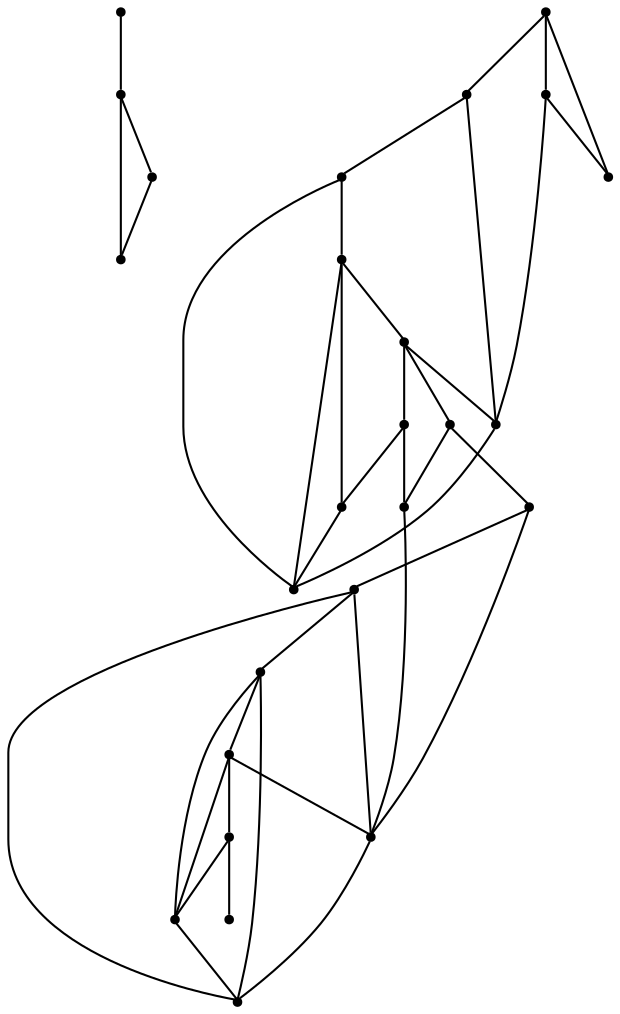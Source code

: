 graph {
  node [shape=point,comment="{\"directed\":false,\"doi\":\"10.1007/11618058_25\",\"figure\":\"7\"}"]

  v0 [pos="1408.8203624636628,623.5890755286587"]
  v1 [pos="1503.1962981468023,623.5890755286587"]
  v2 [pos="1408.8203624636626,293.3474589616827"]
  v3 [pos="1503.1962981468023,293.3474589616827"]
  v4 [pos="313.0373864462209,623.3390857011847"]
  v5 [pos="407.409125181686,623.3390857011847"]
  v6 [pos="501.780832122093,623.3390857011847"]
  v7 [pos="596.1525549600291,623.3390857011847"]
  v8 [pos="690.5242936954941,623.3390857011847"]
  v9 [pos="784.8960006359011,623.3390857011847"]
  v10 [pos="879.2718727289244,623.3390857011847"]
  v11 [pos="973.6436114643894,623.3390857011847"]
  v12 [pos="1068.0153343023255,623.3390857011847"]
  v13 [pos="1162.3870412427327,623.3390857011847"]
  v14 [pos="1256.7587799781977,623.3390857011847"]
  v15 [pos="313.0373864462209,293.09330475636045"]
  v16 [pos="407.409125181686,293.09330475636034"]
  v17 [pos="501.780832122093,293.09330475636045"]
  v18 [pos="596.1525549600291,293.09330475636045"]
  v19 [pos="690.5242936954941,293.09330475636034"]
  v20 [pos="784.8960006359011,293.09330475636045"]
  v21 [pos="879.2718727289244,293.09330475636045"]
  v22 [pos="973.6436114643894,293.09330475636045"]
  v23 [pos="1068.0153343023255,293.09330475636045"]
  v24 [pos="1162.3870412427325,293.09330475636045"]
  v25 [pos="1256.7587799781977,293.09330475636034"]

  v0 -- v2 [id="-1",pos="1408.8203624636628,623.5890755286587 1352.8642078488372,622.826581123548 1352.8642078488372,622.826581123548 1352.8642078488372,622.826581123548 1355.347910610465,608.3932925493292 1355.347910610465,608.3932925493292 1355.347910610465,608.3932925493292 1358.0901707848836,593.9808576534958 1363.5744367732557,565.1473412146938 1361.9325399709303,535.9682132036261 1360.2905159883721,506.7850161821417 1351.5222020348838,477.25569896208964 1345.6127725290698,445.30989818083964 1339.7033430232557,413.36002838917295 1336.6527979651162,378.9931664100063 1337.7530341569768,353.2932966183396 1338.8573401162791,327.59317251352195 1344.1083575581395,310.5681786170376 1346.7338662790698,302.0517398149542 1349.359375,293.53911571013646 1349.359375,293.53911571013646 1349.359375,293.53911571013646 1408.8203624636626,293.3474589616827 1408.8203624636626,293.3474589616827 1408.8203624636626,293.3474589616827"]
  v1 -- v0 [id="-2",pos="1503.1962981468023,623.5890755286587 1408.8203624636628,623.5890755286587 1408.8203624636628,623.5890755286587 1408.8203624636628,623.5890755286587"]
  v4 -- v19 [id="-3",pos="313.0373864462209,623.3390857011847 690.5242936954941,293.09330475636034 690.5242936954941,293.09330475636034 690.5242936954941,293.09330475636034"]
  v5 -- v18 [id="-4",pos="407.409125181686,623.3390857011847 438.8691269985465,513.268221341647 438.8691269985465,513.268221341647 438.8691269985465,513.268221341647 564.6967023982558,403.18495921599583 564.6967023982558,403.18495921599583 564.6967023982558,403.18495921599583 596.1525549600291,293.09330475636045 596.1525549600291,293.09330475636045 596.1525549600291,293.09330475636045"]
  v5 -- v17 [id="-5",pos="407.409125181686,623.3390857011847 501.780832122093,293.09330475636045 501.780832122093,293.09330475636045 501.780832122093,293.09330475636045"]
  v4 -- v17 [id="-6",pos="313.0373864462209,623.3390857011847 438.8691269985465,513.268221341647 438.8691269985465,513.268221341647 438.8691269985465,513.268221341647 501.780832122093,293.09330475636045 501.780832122093,293.09330475636045 501.780832122093,293.09330475636045"]
  v6 -- v5 [id="-7",pos="501.780832122093,623.3390857011847 407.409125181686,623.3390857011847 407.409125181686,623.3390857011847 407.409125181686,623.3390857011847"]
  v6 -- v19 [id="-8",pos="501.780832122093,623.3390857011847 564.6967023982558,403.18495921599583 564.6967023982558,403.18495921599583 564.6967023982558,403.18495921599583 690.5242936954941,293.09330475636034 690.5242936954941,293.09330475636034 690.5242936954941,293.09330475636034"]
  v6 -- v18 [id="-9",pos="501.780832122093,623.3390857011847 596.1525549600291,293.09330475636045 596.1525549600291,293.09330475636045 596.1525549600291,293.09330475636045"]
  v17 -- v18 [id="-10",pos="501.780832122093,293.09330475636045 596.1525549600291,293.09330475636045 596.1525549600291,293.09330475636045 596.1525549600291,293.09330475636045"]
  v16 -- v17 [id="-12",pos="407.409125181686,293.09330475636034 501.780832122093,293.09330475636045 501.780832122093,293.09330475636045 501.780832122093,293.09330475636045"]
  v7 -- v6 [id="-14",pos="596.1525549600291,623.3390857011847 501.780832122093,623.3390857011847 501.780832122093,623.3390857011847 501.780832122093,623.3390857011847"]
  v7 -- v19 [id="-15",pos="596.1525549600291,623.3390857011847 690.5242936954941,293.09330475636034 690.5242936954941,293.09330475636034 690.5242936954941,293.09330475636034"]
  v8 -- v20 [id="-17",pos="690.5242936954941,623.3390857011847 784.8960006359011,293.09330475636045 784.8960006359011,293.09330475636045 784.8960006359011,293.09330475636045"]
  v9 -- v24 [id="-19",pos="784.8960006359011,623.3390857011847 1162.3870412427325,293.09330475636045 1162.3870412427325,293.09330475636045 1162.3870412427325,293.09330475636045"]
  v9 -- v21 [id="-20",pos="784.8960006359011,623.3390857011847 879.2718727289244,293.09330475636045 879.2718727289244,293.09330475636045 879.2718727289244,293.09330475636045"]
  v10 -- v23 [id="-22",pos="879.2718727289244,623.3390857011847 910.7277252906977,513.268221341647 910.7277252906977,513.268221341647 910.7277252906977,513.268221341647 1036.5594658430232,403.18495921599583 1036.5594658430232,403.18495921599583 1036.5594658430232,403.18495921599583 1068.0153343023255,293.09330475636045 1068.0153343023255,293.09330475636045 1068.0153343023255,293.09330475636045"]
  v10 -- v22 [id="-23",pos="879.2718727289244,623.3390857011847 973.6436114643894,293.09330475636045 973.6436114643894,293.09330475636045 973.6436114643894,293.09330475636045"]
  v11 -- v23 [id="-25",pos="973.6436114643894,623.3390857011847 1068.0153343023255,293.09330475636045 1068.0153343023255,293.09330475636045 1068.0153343023255,293.09330475636045"]
  v11 -- v10 [id="-26",pos="973.6436114643894,623.3390857011847 879.2718727289244,623.3390857011847 879.2718727289244,623.3390857011847 879.2718727289244,623.3390857011847"]
  v22 -- v23 [id="-27",pos="973.6436114643894,293.09330475636045 1068.0153343023255,293.09330475636045 1068.0153343023255,293.09330475636045 1068.0153343023255,293.09330475636045"]
  v21 -- v22 [id="-30",pos="879.2718727289244,293.09330475636045 973.6436114643894,293.09330475636045 973.6436114643894,293.09330475636045 973.6436114643894,293.09330475636045"]
  v12 -- v24 [id="-32",pos="1068.0153343023255,623.3390857011847 1162.3870412427325,293.09330475636045 1162.3870412427325,293.09330475636045 1162.3870412427325,293.09330475636045"]
  v12 -- v11 [id="-33",pos="1068.0153343023255,623.3390857011847 973.6436114643894,623.3390857011847 973.6436114643894,623.3390857011847 973.6436114643894,623.3390857011847"]
  v13 -- v25 [id="-35",pos="1162.3870412427327,623.3390857011847 1256.7587799781977,293.09330475636034 1256.7587799781977,293.09330475636034 1256.7587799781977,293.09330475636034"]
  v4 -- v16 [id="-38",pos="313.0373864462209,623.3390857011847 407.409125181686,293.09330475636034 407.409125181686,293.09330475636034 407.409125181686,293.09330475636034"]
  v25 -- v14 [id="-39",pos="1256.7587799781977,293.09330475636034 1319.3079578488373,292.95991750863914 1319.3079578488373,292.95991750863914 1319.3079578488373,292.95991750863914 1316.682449127907,301.4724144568813 1316.682449127907,301.4724144568813 1316.682449127907,301.4724144568813 1314.0527434593023,309.98503856169896 1308.8017260174418,327.01003245818333 1307.6974200581394,352.7099022498501 1306.6013808139535,378.4057030311001 1309.6477289244185,412.7766340206834 1315.561355377907,444.72650381235 1321.4707848837209,476.67662791716776 1330.234901889535,506.20162181365214 1331.772765261628,535.5307945838344 1333.3146984011628,564.8599673540167 1327.621984011628,593.9889956743292 1324.7797601744187,608.5557986528448 1321.933339389535,623.1182783077927 1324.7797601744187,608.5557986528448 1324.7797601744187,608.5557986528448 1321.933339389535,623.1182783077927 1321.933339389535,623.1182783077927 1321.933339389535,623.1182783077927 1256.7587799781977,623.3390857011847 1256.7587799781977,623.3390857011847 1256.7587799781977,623.3390857011847"]
  v21 -- v20 [id="-40",pos="879.2718727289244,293.09330475636045 784.8960006359011,293.09330475636045 784.8960006359011,293.09330475636045 784.8960006359011,293.09330475636045"]
  v16 -- v15 [id="-41",pos="407.409125181686,293.09330475636034 313.0373864462209,293.09330475636045 313.0373864462209,293.09330475636045 313.0373864462209,293.09330475636045"]
  v14 -- v13 [id="-44",pos="1256.7587799781977,623.3390857011847 1162.3870412427327,623.3390857011847 1162.3870412427327,623.3390857011847 1162.3870412427327,623.3390857011847"]
  v13 -- v12 [id="-45",pos="1162.3870412427327,623.3390857011847 1068.0153343023255,623.3390857011847 1068.0153343023255,623.3390857011847 1068.0153343023255,623.3390857011847"]
  v10 -- v9 [id="-48",pos="879.2718727289244,623.3390857011847 784.8960006359011,623.3390857011847 784.8960006359011,623.3390857011847 784.8960006359011,623.3390857011847"]
  v9 -- v8 [id="-49",pos="784.8960006359011,623.3390857011847 690.5242936954941,623.3390857011847 690.5242936954941,623.3390857011847 690.5242936954941,623.3390857011847"]
  v8 -- v7 [id="-50",pos="690.5242936954941,623.3390857011847 596.1525549600291,623.3390857011847 596.1525549600291,623.3390857011847 596.1525549600291,623.3390857011847"]
  v5 -- v4 [id="-53",pos="407.409125181686,623.3390857011847 313.0373864462209,623.3390857011847 313.0373864462209,623.3390857011847 313.0373864462209,623.3390857011847"]
  v19 -- v18 [id="-57",pos="690.5242936954941,293.09330475636034 596.1525549600291,293.09330475636045 596.1525549600291,293.09330475636045 596.1525549600291,293.09330475636045"]
  v0 -- v3 [id="-59",pos="1408.8203624636628,623.5890755286587 1503.1962981468023,293.3474589616827 1503.1962981468023,293.3474589616827 1503.1962981468023,293.3474589616827"]
  v3 -- v2 [id="-61",pos="1503.1962981468023,293.3474589616827 1408.8203624636626,293.3474589616827 1408.8203624636626,293.3474589616827 1408.8203624636626,293.3474589616827"]
  v25 -- v24 [id="-62",pos="1256.7587799781977,293.09330475636034 1162.3870412427325,293.09330475636045 1162.3870412427325,293.09330475636045 1162.3870412427325,293.09330475636045"]
  v24 -- v23 [id="-63",pos="1162.3870412427325,293.09330475636045 1068.0153343023255,293.09330475636045 1068.0153343023255,293.09330475636045 1068.0153343023255,293.09330475636045"]
  v20 -- v19 [id="-64",pos="784.8960006359011,293.09330475636045 690.5242936954941,293.09330475636034 690.5242936954941,293.09330475636034 690.5242936954941,293.09330475636034"]
}
